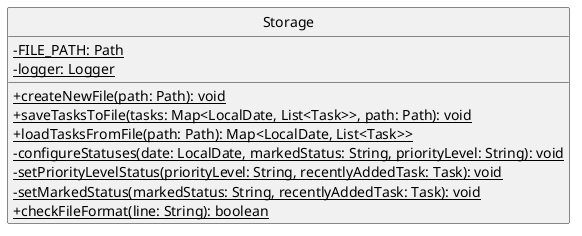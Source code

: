 @startuml

skinparam classAttributeIconSize 0

class Storage {
    - {static} FILE_PATH: Path
    - {static} logger: Logger
    + {static} createNewFile(path: Path): void
    + {static} saveTasksToFile(tasks: Map<LocalDate, List<Task>>, path: Path): void
    + {static} loadTasksFromFile(path: Path): Map<LocalDate, List<Task>>
    - {static} configureStatuses(date: LocalDate, markedStatus: String, priorityLevel: String): void
    - {static} setPriorityLevelStatus(priorityLevel: String, recentlyAddedTask: Task): void
    - {static} setMarkedStatus(markedStatus: String, recentlyAddedTask: Task): void
    + {static} checkFileFormat(line: String): boolean
}

hide circle

@enduml